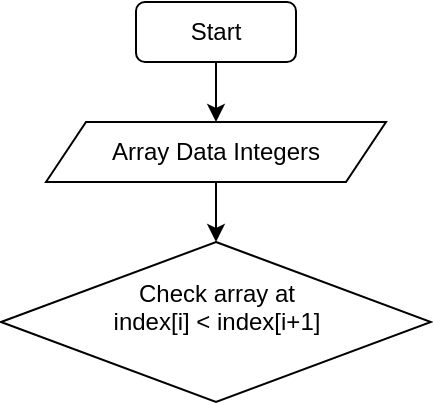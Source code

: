 <mxfile version="13.6.2" type="device"><diagram id="y6t2KVB6KDeBdHGTgRmz" name="Page-1"><mxGraphModel dx="446" dy="470" grid="1" gridSize="10" guides="1" tooltips="1" connect="1" arrows="1" fold="1" page="1" pageScale="1" pageWidth="827" pageHeight="1169" math="0" shadow="0"><root><mxCell id="0"/><mxCell id="1" parent="0"/><mxCell id="fFLITrtS0ZwUVuSFnD15-1" value="Start" style="rounded=1;whiteSpace=wrap;html=1;" vertex="1" parent="1"><mxGeometry x="400" y="120" width="80" height="30" as="geometry"/></mxCell><mxCell id="fFLITrtS0ZwUVuSFnD15-2" value="" style="endArrow=classic;html=1;exitX=0.5;exitY=1;exitDx=0;exitDy=0;" edge="1" parent="1" source="fFLITrtS0ZwUVuSFnD15-1"><mxGeometry width="50" height="50" relative="1" as="geometry"><mxPoint x="430" y="220" as="sourcePoint"/><mxPoint x="440" y="180" as="targetPoint"/></mxGeometry></mxCell><mxCell id="fFLITrtS0ZwUVuSFnD15-3" value="Array Data Integers" style="shape=parallelogram;perimeter=parallelogramPerimeter;whiteSpace=wrap;html=1;fixedSize=1;" vertex="1" parent="1"><mxGeometry x="355" y="180" width="170" height="30" as="geometry"/></mxCell><mxCell id="fFLITrtS0ZwUVuSFnD15-6" value="" style="endArrow=classic;html=1;exitX=0.5;exitY=1;exitDx=0;exitDy=0;" edge="1" parent="1" source="fFLITrtS0ZwUVuSFnD15-3"><mxGeometry width="50" height="50" relative="1" as="geometry"><mxPoint x="440" y="280" as="sourcePoint"/><mxPoint x="440" y="240" as="targetPoint"/></mxGeometry></mxCell><mxCell id="fFLITrtS0ZwUVuSFnD15-9" value="&lt;span&gt;Check array&amp;nbsp;at &lt;br&gt;index[i] &amp;lt; index[i+1]&lt;/span&gt;&lt;br&gt;&lt;span&gt;&amp;nbsp;&lt;/span&gt;" style="rhombus;whiteSpace=wrap;html=1;" vertex="1" parent="1"><mxGeometry x="332.5" y="240" width="215" height="80" as="geometry"/></mxCell></root></mxGraphModel></diagram></mxfile>
